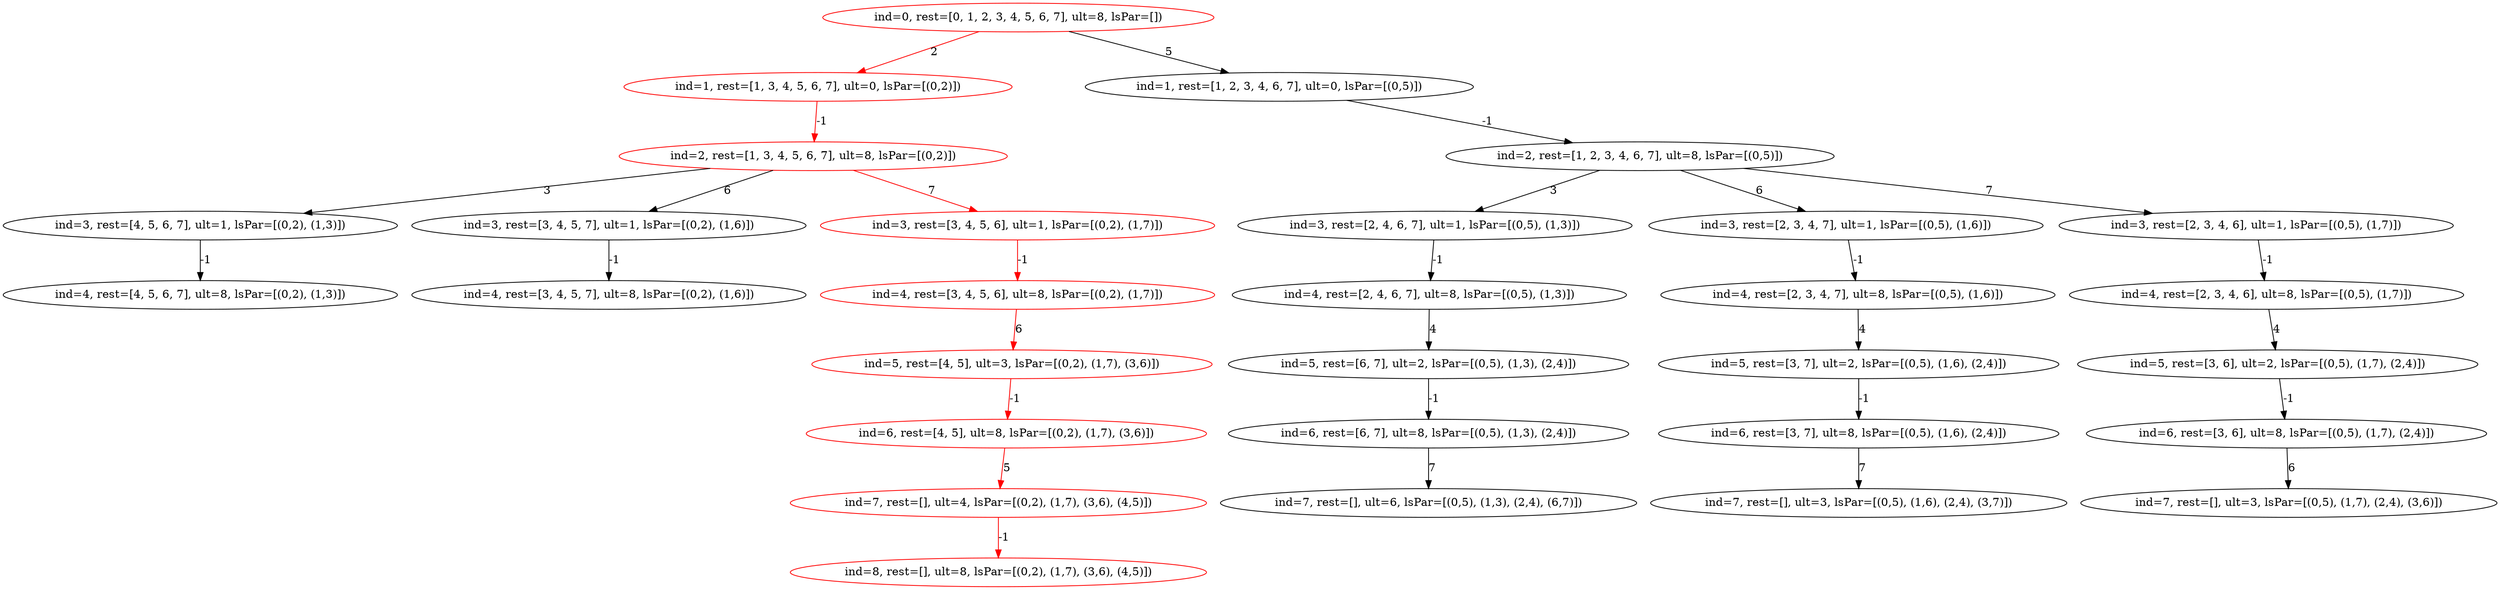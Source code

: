 strict digraph G {
  1 [ label="ind=3, rest=[4, 5, 6, 7], ult=1, lsPar=[(0,2), (1,3)])" ];
  2 [ label="ind=4, rest=[4, 5, 6, 7], ult=8, lsPar=[(0,2), (1,3)])" ];
  3 [ color="red" label="ind=2, rest=[1, 3, 4, 5, 6, 7], ult=8, lsPar=[(0,2)])" ];
  4 [ label="ind=3, rest=[3, 4, 5, 7], ult=1, lsPar=[(0,2), (1,6)])" ];
  5 [ label="ind=4, rest=[3, 4, 5, 7], ult=8, lsPar=[(0,2), (1,6)])" ];
  6 [ color="red" label="ind=7, rest=[], ult=4, lsPar=[(0,2), (1,7), (3,6), (4,5)])" ];
  7 [ color="red" label="ind=8, rest=[], ult=8, lsPar=[(0,2), (1,7), (3,6), (4,5)])" ];
  8 [ color="red" label="ind=6, rest=[4, 5], ult=8, lsPar=[(0,2), (1,7), (3,6)])" ];
  9 [ color="red" label="ind=5, rest=[4, 5], ult=3, lsPar=[(0,2), (1,7), (3,6)])" ];
  10 [ color="red" label="ind=4, rest=[3, 4, 5, 6], ult=8, lsPar=[(0,2), (1,7)])" ];
  11 [ color="red" label="ind=3, rest=[3, 4, 5, 6], ult=1, lsPar=[(0,2), (1,7)])" ];
  12 [ color="red" label="ind=1, rest=[1, 3, 4, 5, 6, 7], ult=0, lsPar=[(0,2)])" ];
  13 [ color="red" label="ind=0, rest=[0, 1, 2, 3, 4, 5, 6, 7], ult=8, lsPar=[])" ];
  14 [ label="ind=6, rest=[6, 7], ult=8, lsPar=[(0,5), (1,3), (2,4)])" ];
  15 [ label="ind=7, rest=[], ult=6, lsPar=[(0,5), (1,3), (2,4), (6,7)])" ];
  16 [ label="ind=5, rest=[6, 7], ult=2, lsPar=[(0,5), (1,3), (2,4)])" ];
  17 [ label="ind=4, rest=[2, 4, 6, 7], ult=8, lsPar=[(0,5), (1,3)])" ];
  18 [ label="ind=3, rest=[2, 4, 6, 7], ult=1, lsPar=[(0,5), (1,3)])" ];
  19 [ label="ind=2, rest=[1, 2, 3, 4, 6, 7], ult=8, lsPar=[(0,5)])" ];
  20 [ label="ind=6, rest=[3, 7], ult=8, lsPar=[(0,5), (1,6), (2,4)])" ];
  21 [ label="ind=7, rest=[], ult=3, lsPar=[(0,5), (1,6), (2,4), (3,7)])" ];
  22 [ label="ind=5, rest=[3, 7], ult=2, lsPar=[(0,5), (1,6), (2,4)])" ];
  23 [ label="ind=4, rest=[2, 3, 4, 7], ult=8, lsPar=[(0,5), (1,6)])" ];
  24 [ label="ind=3, rest=[2, 3, 4, 7], ult=1, lsPar=[(0,5), (1,6)])" ];
  25 [ label="ind=6, rest=[3, 6], ult=8, lsPar=[(0,5), (1,7), (2,4)])" ];
  26 [ label="ind=7, rest=[], ult=3, lsPar=[(0,5), (1,7), (2,4), (3,6)])" ];
  27 [ label="ind=5, rest=[3, 6], ult=2, lsPar=[(0,5), (1,7), (2,4)])" ];
  28 [ label="ind=4, rest=[2, 3, 4, 6], ult=8, lsPar=[(0,5), (1,7)])" ];
  29 [ label="ind=3, rest=[2, 3, 4, 6], ult=1, lsPar=[(0,5), (1,7)])" ];
  30 [ label="ind=1, rest=[1, 2, 3, 4, 6, 7], ult=0, lsPar=[(0,5)])" ];
  1 -> 2 [ label="-1" ];
  3 -> 1 [ label="3" ];
  4 -> 5 [ label="-1" ];
  3 -> 4 [ label="6" ];
  6 -> 7 [ color="red" label="-1" ];
  8 -> 6 [ color="red" label="5" ];
  9 -> 8 [ color="red" label="-1" ];
  10 -> 9 [ color="red" label="6" ];
  11 -> 10 [ color="red" label="-1" ];
  3 -> 11 [ color="red" label="7" ];
  12 -> 3 [ color="red" label="-1" ];
  13 -> 12 [ color="red" label="2" ];
  14 -> 15 [ label="7" ];
  16 -> 14 [ label="-1" ];
  17 -> 16 [ label="4" ];
  18 -> 17 [ label="-1" ];
  19 -> 18 [ label="3" ];
  20 -> 21 [ label="7" ];
  22 -> 20 [ label="-1" ];
  23 -> 22 [ label="4" ];
  24 -> 23 [ label="-1" ];
  19 -> 24 [ label="6" ];
  25 -> 26 [ label="6" ];
  27 -> 25 [ label="-1" ];
  28 -> 27 [ label="4" ];
  29 -> 28 [ label="-1" ];
  19 -> 29 [ label="7" ];
  30 -> 19 [ label="-1" ];
  13 -> 30 [ label="5" ];
}
